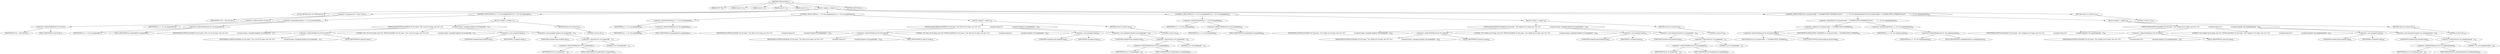 digraph "TIFFCheckTile" {  
"29354" [label = <(METHOD,TIFFCheckTile)<SUB>71</SUB>> ]
"29355" [label = <(PARAM,TIFF *tif)<SUB>71</SUB>> ]
"29356" [label = <(PARAM,uint32_t x)<SUB>71</SUB>> ]
"29357" [label = <(PARAM,uint32_t y)<SUB>71</SUB>> ]
"29358" [label = <(PARAM,uint32_t z)<SUB>71</SUB>> ]
"29359" [label = <(PARAM,uint16_t s)<SUB>71</SUB>> ]
"29360" [label = <(BLOCK,&lt;empty&gt;,&lt;empty&gt;)<SUB>72</SUB>> ]
"29361" [label = <(LOCAL,TIFFDirectory* td: TIFFDirectory)<SUB>73</SUB>> ]
"29362" [label = <(&lt;operator&gt;.assignment,*td = &amp;tif-&gt;tif_dir)<SUB>73</SUB>> ]
"29363" [label = <(IDENTIFIER,td,*td = &amp;tif-&gt;tif_dir)<SUB>73</SUB>> ]
"29364" [label = <(&lt;operator&gt;.addressOf,&amp;tif-&gt;tif_dir)<SUB>73</SUB>> ]
"29365" [label = <(&lt;operator&gt;.indirectFieldAccess,tif-&gt;tif_dir)<SUB>73</SUB>> ]
"29366" [label = <(IDENTIFIER,tif,*td = &amp;tif-&gt;tif_dir)<SUB>73</SUB>> ]
"29367" [label = <(FIELD_IDENTIFIER,tif_dir,tif_dir)<SUB>73</SUB>> ]
"29368" [label = <(CONTROL_STRUCTURE,if (x &gt;= td-&gt;td_imagewidth),if (x &gt;= td-&gt;td_imagewidth))<SUB>75</SUB>> ]
"29369" [label = <(&lt;operator&gt;.greaterEqualsThan,x &gt;= td-&gt;td_imagewidth)<SUB>75</SUB>> ]
"29370" [label = <(IDENTIFIER,x,x &gt;= td-&gt;td_imagewidth)<SUB>75</SUB>> ]
"29371" [label = <(&lt;operator&gt;.indirectFieldAccess,td-&gt;td_imagewidth)<SUB>75</SUB>> ]
"29372" [label = <(IDENTIFIER,td,x &gt;= td-&gt;td_imagewidth)<SUB>75</SUB>> ]
"29373" [label = <(FIELD_IDENTIFIER,td_imagewidth,td_imagewidth)<SUB>75</SUB>> ]
"29374" [label = <(BLOCK,&lt;empty&gt;,&lt;empty&gt;)<SUB>76</SUB>> ]
"29375" [label = <(TIFFErrorExtR,TIFFErrorExtR(tif, tif-&gt;tif_name, &quot;%lu: Col out of range, max %lu&quot;,\012                      (unsigned long)x, (unsigned long)(td-&gt;td_imagewidth - 1)))<SUB>77</SUB>> ]
"29376" [label = <(IDENTIFIER,tif,TIFFErrorExtR(tif, tif-&gt;tif_name, &quot;%lu: Col out of range, max %lu&quot;,\012                      (unsigned long)x, (unsigned long)(td-&gt;td_imagewidth - 1)))<SUB>77</SUB>> ]
"29377" [label = <(&lt;operator&gt;.indirectFieldAccess,tif-&gt;tif_name)<SUB>77</SUB>> ]
"29378" [label = <(IDENTIFIER,tif,TIFFErrorExtR(tif, tif-&gt;tif_name, &quot;%lu: Col out of range, max %lu&quot;,\012                      (unsigned long)x, (unsigned long)(td-&gt;td_imagewidth - 1)))<SUB>77</SUB>> ]
"29379" [label = <(FIELD_IDENTIFIER,tif_name,tif_name)<SUB>77</SUB>> ]
"29380" [label = <(LITERAL,&quot;%lu: Col out of range, max %lu&quot;,TIFFErrorExtR(tif, tif-&gt;tif_name, &quot;%lu: Col out of range, max %lu&quot;,\012                      (unsigned long)x, (unsigned long)(td-&gt;td_imagewidth - 1)))<SUB>77</SUB>> ]
"29381" [label = <(&lt;operator&gt;.cast,(unsigned long)x)<SUB>78</SUB>> ]
"29382" [label = <(UNKNOWN,unsigned long,unsigned long)<SUB>78</SUB>> ]
"29383" [label = <(IDENTIFIER,x,(unsigned long)x)<SUB>78</SUB>> ]
"29384" [label = <(&lt;operator&gt;.cast,(unsigned long)(td-&gt;td_imagewidth - 1))<SUB>78</SUB>> ]
"29385" [label = <(UNKNOWN,unsigned long,unsigned long)<SUB>78</SUB>> ]
"29386" [label = <(&lt;operator&gt;.subtraction,td-&gt;td_imagewidth - 1)<SUB>78</SUB>> ]
"29387" [label = <(&lt;operator&gt;.indirectFieldAccess,td-&gt;td_imagewidth)<SUB>78</SUB>> ]
"29388" [label = <(IDENTIFIER,td,td-&gt;td_imagewidth - 1)<SUB>78</SUB>> ]
"29389" [label = <(FIELD_IDENTIFIER,td_imagewidth,td_imagewidth)<SUB>78</SUB>> ]
"29390" [label = <(LITERAL,1,td-&gt;td_imagewidth - 1)<SUB>78</SUB>> ]
"29391" [label = <(RETURN,return (0);,return (0);)<SUB>79</SUB>> ]
"29392" [label = <(LITERAL,0,return (0);)<SUB>79</SUB>> ]
"29393" [label = <(CONTROL_STRUCTURE,if (y &gt;= td-&gt;td_imagelength),if (y &gt;= td-&gt;td_imagelength))<SUB>81</SUB>> ]
"29394" [label = <(&lt;operator&gt;.greaterEqualsThan,y &gt;= td-&gt;td_imagelength)<SUB>81</SUB>> ]
"29395" [label = <(IDENTIFIER,y,y &gt;= td-&gt;td_imagelength)<SUB>81</SUB>> ]
"29396" [label = <(&lt;operator&gt;.indirectFieldAccess,td-&gt;td_imagelength)<SUB>81</SUB>> ]
"29397" [label = <(IDENTIFIER,td,y &gt;= td-&gt;td_imagelength)<SUB>81</SUB>> ]
"29398" [label = <(FIELD_IDENTIFIER,td_imagelength,td_imagelength)<SUB>81</SUB>> ]
"29399" [label = <(BLOCK,&lt;empty&gt;,&lt;empty&gt;)<SUB>82</SUB>> ]
"29400" [label = <(TIFFErrorExtR,TIFFErrorExtR(tif, tif-&gt;tif_name, &quot;%lu: Row out of range, max %lu&quot;,\012                      (unsigned long)y,\012                      (unsigned long)(td-&gt;td_imagelength - 1)))<SUB>83</SUB>> ]
"29401" [label = <(IDENTIFIER,tif,TIFFErrorExtR(tif, tif-&gt;tif_name, &quot;%lu: Row out of range, max %lu&quot;,\012                      (unsigned long)y,\012                      (unsigned long)(td-&gt;td_imagelength - 1)))<SUB>83</SUB>> ]
"29402" [label = <(&lt;operator&gt;.indirectFieldAccess,tif-&gt;tif_name)<SUB>83</SUB>> ]
"29403" [label = <(IDENTIFIER,tif,TIFFErrorExtR(tif, tif-&gt;tif_name, &quot;%lu: Row out of range, max %lu&quot;,\012                      (unsigned long)y,\012                      (unsigned long)(td-&gt;td_imagelength - 1)))<SUB>83</SUB>> ]
"29404" [label = <(FIELD_IDENTIFIER,tif_name,tif_name)<SUB>83</SUB>> ]
"29405" [label = <(LITERAL,&quot;%lu: Row out of range, max %lu&quot;,TIFFErrorExtR(tif, tif-&gt;tif_name, &quot;%lu: Row out of range, max %lu&quot;,\012                      (unsigned long)y,\012                      (unsigned long)(td-&gt;td_imagelength - 1)))<SUB>83</SUB>> ]
"29406" [label = <(&lt;operator&gt;.cast,(unsigned long)y)<SUB>84</SUB>> ]
"29407" [label = <(UNKNOWN,unsigned long,unsigned long)<SUB>84</SUB>> ]
"29408" [label = <(IDENTIFIER,y,(unsigned long)y)<SUB>84</SUB>> ]
"29409" [label = <(&lt;operator&gt;.cast,(unsigned long)(td-&gt;td_imagelength - 1))<SUB>85</SUB>> ]
"29410" [label = <(UNKNOWN,unsigned long,unsigned long)<SUB>85</SUB>> ]
"29411" [label = <(&lt;operator&gt;.subtraction,td-&gt;td_imagelength - 1)<SUB>85</SUB>> ]
"29412" [label = <(&lt;operator&gt;.indirectFieldAccess,td-&gt;td_imagelength)<SUB>85</SUB>> ]
"29413" [label = <(IDENTIFIER,td,td-&gt;td_imagelength - 1)<SUB>85</SUB>> ]
"29414" [label = <(FIELD_IDENTIFIER,td_imagelength,td_imagelength)<SUB>85</SUB>> ]
"29415" [label = <(LITERAL,1,td-&gt;td_imagelength - 1)<SUB>85</SUB>> ]
"29416" [label = <(RETURN,return (0);,return (0);)<SUB>86</SUB>> ]
"29417" [label = <(LITERAL,0,return (0);)<SUB>86</SUB>> ]
"29418" [label = <(CONTROL_STRUCTURE,if (z &gt;= td-&gt;td_imagedepth),if (z &gt;= td-&gt;td_imagedepth))<SUB>88</SUB>> ]
"29419" [label = <(&lt;operator&gt;.greaterEqualsThan,z &gt;= td-&gt;td_imagedepth)<SUB>88</SUB>> ]
"29420" [label = <(IDENTIFIER,z,z &gt;= td-&gt;td_imagedepth)<SUB>88</SUB>> ]
"29421" [label = <(&lt;operator&gt;.indirectFieldAccess,td-&gt;td_imagedepth)<SUB>88</SUB>> ]
"29422" [label = <(IDENTIFIER,td,z &gt;= td-&gt;td_imagedepth)<SUB>88</SUB>> ]
"29423" [label = <(FIELD_IDENTIFIER,td_imagedepth,td_imagedepth)<SUB>88</SUB>> ]
"29424" [label = <(BLOCK,&lt;empty&gt;,&lt;empty&gt;)<SUB>89</SUB>> ]
"29425" [label = <(TIFFErrorExtR,TIFFErrorExtR(tif, tif-&gt;tif_name, &quot;%lu: Depth out of range, max %lu&quot;,\012                      (unsigned long)z, (unsigned long)(td-&gt;td_imagedepth - 1)))<SUB>90</SUB>> ]
"29426" [label = <(IDENTIFIER,tif,TIFFErrorExtR(tif, tif-&gt;tif_name, &quot;%lu: Depth out of range, max %lu&quot;,\012                      (unsigned long)z, (unsigned long)(td-&gt;td_imagedepth - 1)))<SUB>90</SUB>> ]
"29427" [label = <(&lt;operator&gt;.indirectFieldAccess,tif-&gt;tif_name)<SUB>90</SUB>> ]
"29428" [label = <(IDENTIFIER,tif,TIFFErrorExtR(tif, tif-&gt;tif_name, &quot;%lu: Depth out of range, max %lu&quot;,\012                      (unsigned long)z, (unsigned long)(td-&gt;td_imagedepth - 1)))<SUB>90</SUB>> ]
"29429" [label = <(FIELD_IDENTIFIER,tif_name,tif_name)<SUB>90</SUB>> ]
"29430" [label = <(LITERAL,&quot;%lu: Depth out of range, max %lu&quot;,TIFFErrorExtR(tif, tif-&gt;tif_name, &quot;%lu: Depth out of range, max %lu&quot;,\012                      (unsigned long)z, (unsigned long)(td-&gt;td_imagedepth - 1)))<SUB>90</SUB>> ]
"29431" [label = <(&lt;operator&gt;.cast,(unsigned long)z)<SUB>91</SUB>> ]
"29432" [label = <(UNKNOWN,unsigned long,unsigned long)<SUB>91</SUB>> ]
"29433" [label = <(IDENTIFIER,z,(unsigned long)z)<SUB>91</SUB>> ]
"29434" [label = <(&lt;operator&gt;.cast,(unsigned long)(td-&gt;td_imagedepth - 1))<SUB>91</SUB>> ]
"29435" [label = <(UNKNOWN,unsigned long,unsigned long)<SUB>91</SUB>> ]
"29436" [label = <(&lt;operator&gt;.subtraction,td-&gt;td_imagedepth - 1)<SUB>91</SUB>> ]
"29437" [label = <(&lt;operator&gt;.indirectFieldAccess,td-&gt;td_imagedepth)<SUB>91</SUB>> ]
"29438" [label = <(IDENTIFIER,td,td-&gt;td_imagedepth - 1)<SUB>91</SUB>> ]
"29439" [label = <(FIELD_IDENTIFIER,td_imagedepth,td_imagedepth)<SUB>91</SUB>> ]
"29440" [label = <(LITERAL,1,td-&gt;td_imagedepth - 1)<SUB>91</SUB>> ]
"29441" [label = <(RETURN,return (0);,return (0);)<SUB>92</SUB>> ]
"29442" [label = <(LITERAL,0,return (0);)<SUB>92</SUB>> ]
"29443" [label = <(CONTROL_STRUCTURE,if (td-&gt;td_planarconfig == PLANARCONFIG_SEPARATE &amp;&amp;\012        s &gt;= td-&gt;td_samplesperpixel),if (td-&gt;td_planarconfig == PLANARCONFIG_SEPARATE &amp;&amp;\012        s &gt;= td-&gt;td_samplesperpixel))<SUB>94</SUB>> ]
"29444" [label = <(&lt;operator&gt;.logicalAnd,td-&gt;td_planarconfig == PLANARCONFIG_SEPARATE &amp;&amp;\012        s &gt;= td-&gt;td_samplesperpixel)<SUB>94</SUB>> ]
"29445" [label = <(&lt;operator&gt;.equals,td-&gt;td_planarconfig == PLANARCONFIG_SEPARATE)<SUB>94</SUB>> ]
"29446" [label = <(&lt;operator&gt;.indirectFieldAccess,td-&gt;td_planarconfig)<SUB>94</SUB>> ]
"29447" [label = <(IDENTIFIER,td,td-&gt;td_planarconfig == PLANARCONFIG_SEPARATE)<SUB>94</SUB>> ]
"29448" [label = <(FIELD_IDENTIFIER,td_planarconfig,td_planarconfig)<SUB>94</SUB>> ]
"29449" [label = <(IDENTIFIER,PLANARCONFIG_SEPARATE,td-&gt;td_planarconfig == PLANARCONFIG_SEPARATE)<SUB>94</SUB>> ]
"29450" [label = <(&lt;operator&gt;.greaterEqualsThan,s &gt;= td-&gt;td_samplesperpixel)<SUB>95</SUB>> ]
"29451" [label = <(IDENTIFIER,s,s &gt;= td-&gt;td_samplesperpixel)<SUB>95</SUB>> ]
"29452" [label = <(&lt;operator&gt;.indirectFieldAccess,td-&gt;td_samplesperpixel)<SUB>95</SUB>> ]
"29453" [label = <(IDENTIFIER,td,s &gt;= td-&gt;td_samplesperpixel)<SUB>95</SUB>> ]
"29454" [label = <(FIELD_IDENTIFIER,td_samplesperpixel,td_samplesperpixel)<SUB>95</SUB>> ]
"29455" [label = <(BLOCK,&lt;empty&gt;,&lt;empty&gt;)<SUB>96</SUB>> ]
"29456" [label = <(TIFFErrorExtR,TIFFErrorExtR(tif, tif-&gt;tif_name, &quot;%lu: Sample out of range, max %lu&quot;,\012                      (unsigned long)s,\012                      (unsigned long)(td-&gt;td_samplesperpixel - 1)))<SUB>97</SUB>> ]
"29457" [label = <(IDENTIFIER,tif,TIFFErrorExtR(tif, tif-&gt;tif_name, &quot;%lu: Sample out of range, max %lu&quot;,\012                      (unsigned long)s,\012                      (unsigned long)(td-&gt;td_samplesperpixel - 1)))<SUB>97</SUB>> ]
"29458" [label = <(&lt;operator&gt;.indirectFieldAccess,tif-&gt;tif_name)<SUB>97</SUB>> ]
"29459" [label = <(IDENTIFIER,tif,TIFFErrorExtR(tif, tif-&gt;tif_name, &quot;%lu: Sample out of range, max %lu&quot;,\012                      (unsigned long)s,\012                      (unsigned long)(td-&gt;td_samplesperpixel - 1)))<SUB>97</SUB>> ]
"29460" [label = <(FIELD_IDENTIFIER,tif_name,tif_name)<SUB>97</SUB>> ]
"29461" [label = <(LITERAL,&quot;%lu: Sample out of range, max %lu&quot;,TIFFErrorExtR(tif, tif-&gt;tif_name, &quot;%lu: Sample out of range, max %lu&quot;,\012                      (unsigned long)s,\012                      (unsigned long)(td-&gt;td_samplesperpixel - 1)))<SUB>97</SUB>> ]
"29462" [label = <(&lt;operator&gt;.cast,(unsigned long)s)<SUB>98</SUB>> ]
"29463" [label = <(UNKNOWN,unsigned long,unsigned long)<SUB>98</SUB>> ]
"29464" [label = <(IDENTIFIER,s,(unsigned long)s)<SUB>98</SUB>> ]
"29465" [label = <(&lt;operator&gt;.cast,(unsigned long)(td-&gt;td_samplesperpixel - 1))<SUB>99</SUB>> ]
"29466" [label = <(UNKNOWN,unsigned long,unsigned long)<SUB>99</SUB>> ]
"29467" [label = <(&lt;operator&gt;.subtraction,td-&gt;td_samplesperpixel - 1)<SUB>99</SUB>> ]
"29468" [label = <(&lt;operator&gt;.indirectFieldAccess,td-&gt;td_samplesperpixel)<SUB>99</SUB>> ]
"29469" [label = <(IDENTIFIER,td,td-&gt;td_samplesperpixel - 1)<SUB>99</SUB>> ]
"29470" [label = <(FIELD_IDENTIFIER,td_samplesperpixel,td_samplesperpixel)<SUB>99</SUB>> ]
"29471" [label = <(LITERAL,1,td-&gt;td_samplesperpixel - 1)<SUB>99</SUB>> ]
"29472" [label = <(RETURN,return (0);,return (0);)<SUB>100</SUB>> ]
"29473" [label = <(LITERAL,0,return (0);)<SUB>100</SUB>> ]
"29474" [label = <(RETURN,return (1);,return (1);)<SUB>102</SUB>> ]
"29475" [label = <(LITERAL,1,return (1);)<SUB>102</SUB>> ]
"29476" [label = <(METHOD_RETURN,int)<SUB>71</SUB>> ]
  "29354" -> "29355" 
  "29354" -> "29356" 
  "29354" -> "29357" 
  "29354" -> "29358" 
  "29354" -> "29359" 
  "29354" -> "29360" 
  "29354" -> "29476" 
  "29360" -> "29361" 
  "29360" -> "29362" 
  "29360" -> "29368" 
  "29360" -> "29393" 
  "29360" -> "29418" 
  "29360" -> "29443" 
  "29360" -> "29474" 
  "29362" -> "29363" 
  "29362" -> "29364" 
  "29364" -> "29365" 
  "29365" -> "29366" 
  "29365" -> "29367" 
  "29368" -> "29369" 
  "29368" -> "29374" 
  "29369" -> "29370" 
  "29369" -> "29371" 
  "29371" -> "29372" 
  "29371" -> "29373" 
  "29374" -> "29375" 
  "29374" -> "29391" 
  "29375" -> "29376" 
  "29375" -> "29377" 
  "29375" -> "29380" 
  "29375" -> "29381" 
  "29375" -> "29384" 
  "29377" -> "29378" 
  "29377" -> "29379" 
  "29381" -> "29382" 
  "29381" -> "29383" 
  "29384" -> "29385" 
  "29384" -> "29386" 
  "29386" -> "29387" 
  "29386" -> "29390" 
  "29387" -> "29388" 
  "29387" -> "29389" 
  "29391" -> "29392" 
  "29393" -> "29394" 
  "29393" -> "29399" 
  "29394" -> "29395" 
  "29394" -> "29396" 
  "29396" -> "29397" 
  "29396" -> "29398" 
  "29399" -> "29400" 
  "29399" -> "29416" 
  "29400" -> "29401" 
  "29400" -> "29402" 
  "29400" -> "29405" 
  "29400" -> "29406" 
  "29400" -> "29409" 
  "29402" -> "29403" 
  "29402" -> "29404" 
  "29406" -> "29407" 
  "29406" -> "29408" 
  "29409" -> "29410" 
  "29409" -> "29411" 
  "29411" -> "29412" 
  "29411" -> "29415" 
  "29412" -> "29413" 
  "29412" -> "29414" 
  "29416" -> "29417" 
  "29418" -> "29419" 
  "29418" -> "29424" 
  "29419" -> "29420" 
  "29419" -> "29421" 
  "29421" -> "29422" 
  "29421" -> "29423" 
  "29424" -> "29425" 
  "29424" -> "29441" 
  "29425" -> "29426" 
  "29425" -> "29427" 
  "29425" -> "29430" 
  "29425" -> "29431" 
  "29425" -> "29434" 
  "29427" -> "29428" 
  "29427" -> "29429" 
  "29431" -> "29432" 
  "29431" -> "29433" 
  "29434" -> "29435" 
  "29434" -> "29436" 
  "29436" -> "29437" 
  "29436" -> "29440" 
  "29437" -> "29438" 
  "29437" -> "29439" 
  "29441" -> "29442" 
  "29443" -> "29444" 
  "29443" -> "29455" 
  "29444" -> "29445" 
  "29444" -> "29450" 
  "29445" -> "29446" 
  "29445" -> "29449" 
  "29446" -> "29447" 
  "29446" -> "29448" 
  "29450" -> "29451" 
  "29450" -> "29452" 
  "29452" -> "29453" 
  "29452" -> "29454" 
  "29455" -> "29456" 
  "29455" -> "29472" 
  "29456" -> "29457" 
  "29456" -> "29458" 
  "29456" -> "29461" 
  "29456" -> "29462" 
  "29456" -> "29465" 
  "29458" -> "29459" 
  "29458" -> "29460" 
  "29462" -> "29463" 
  "29462" -> "29464" 
  "29465" -> "29466" 
  "29465" -> "29467" 
  "29467" -> "29468" 
  "29467" -> "29471" 
  "29468" -> "29469" 
  "29468" -> "29470" 
  "29472" -> "29473" 
  "29474" -> "29475" 
}
